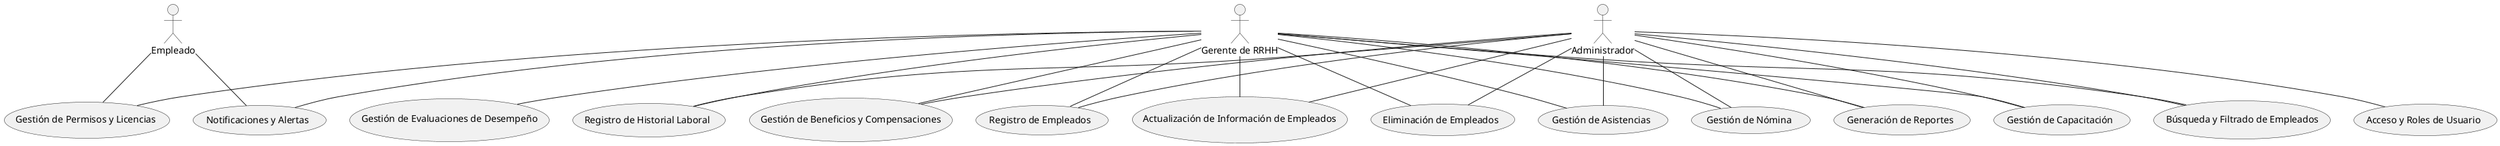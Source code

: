@startuml RRHH
actor Administrador
actor "Gerente de RRHH" as GerenteRRHH
actor Empleado

usecase "Registro de Empleados" as UC1
usecase "Actualización de Información de Empleados" as UC2
usecase "Eliminación de Empleados" as UC3
usecase "Gestión de Asistencias" as UC4
usecase "Gestión de Permisos y Licencias" as UC5
usecase "Gestión de Evaluaciones de Desempeño" as UC6
usecase "Gestión de Nómina" as UC7
usecase "Generación de Reportes" as UC8
usecase "Notificaciones y Alertas" as UC9
usecase "Gestión de Capacitación" as UC10
usecase "Acceso y Roles de Usuario" as UC11
usecase "Búsqueda y Filtrado de Empleados" as UC12
usecase "Registro de Historial Laboral" as UC13
usecase "Gestión de Beneficios y Compensaciones" as UC14

Administrador -- UC1
Administrador -- UC2
Administrador -- UC3
Administrador -- UC4
Administrador -- UC7
Administrador -- UC8
Administrador -- UC10
Administrador -- UC11
Administrador -- UC12
Administrador -- UC13
Administrador -- UC14

GerenteRRHH -- UC1
GerenteRRHH -- UC2
GerenteRRHH -- UC3
GerenteRRHH -- UC4
GerenteRRHH -- UC5
GerenteRRHH -- UC6
GerenteRRHH -- UC7
GerenteRRHH -- UC8
GerenteRRHH -- UC9
GerenteRRHH -- UC10
GerenteRRHH -- UC12
GerenteRRHH -- UC13
GerenteRRHH -- UC14

Empleado -- UC5
Empleado -- UC9

@enduml
